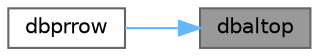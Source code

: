 digraph "dbaltop"
{
 // LATEX_PDF_SIZE
  bgcolor="transparent";
  edge [fontname=Helvetica,fontsize=10,labelfontname=Helvetica,labelfontsize=10];
  node [fontname=Helvetica,fontsize=10,shape=box,height=0.2,width=0.4];
  rankdir="RL";
  Node1 [id="Node000001",label="dbaltop",height=0.2,width=0.4,color="gray40", fillcolor="grey60", style="filled", fontcolor="black",tooltip="Get aggregation operator for a compute column."];
  Node1 -> Node2 [id="edge1_Node000001_Node000002",dir="back",color="steelblue1",style="solid",tooltip=" "];
  Node2 [id="Node000002",label="dbprrow",height=0.2,width=0.4,color="grey40", fillcolor="white", style="filled",URL="$a00575.html#gaa30be3414a97aac6139af2e928db91ca",tooltip="Print a result set to stdout."];
}
